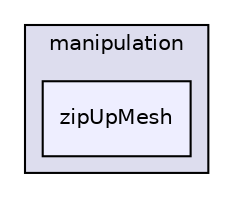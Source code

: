 digraph "applications/utilities/mesh/manipulation/zipUpMesh" {
  bgcolor=transparent;
  compound=true
  node [ fontsize="10", fontname="Helvetica"];
  edge [ labelfontsize="10", labelfontname="Helvetica"];
  subgraph clusterdir_15449a1ef4a09517cc5e2efa6b11565e {
    graph [ bgcolor="#ddddee", pencolor="black", label="manipulation" fontname="Helvetica", fontsize="10", URL="dir_15449a1ef4a09517cc5e2efa6b11565e.html"]
  dir_5c1d28afcf65d13dc887947a8e96058b [shape=box, label="zipUpMesh", style="filled", fillcolor="#eeeeff", pencolor="black", URL="dir_5c1d28afcf65d13dc887947a8e96058b.html"];
  }
}
